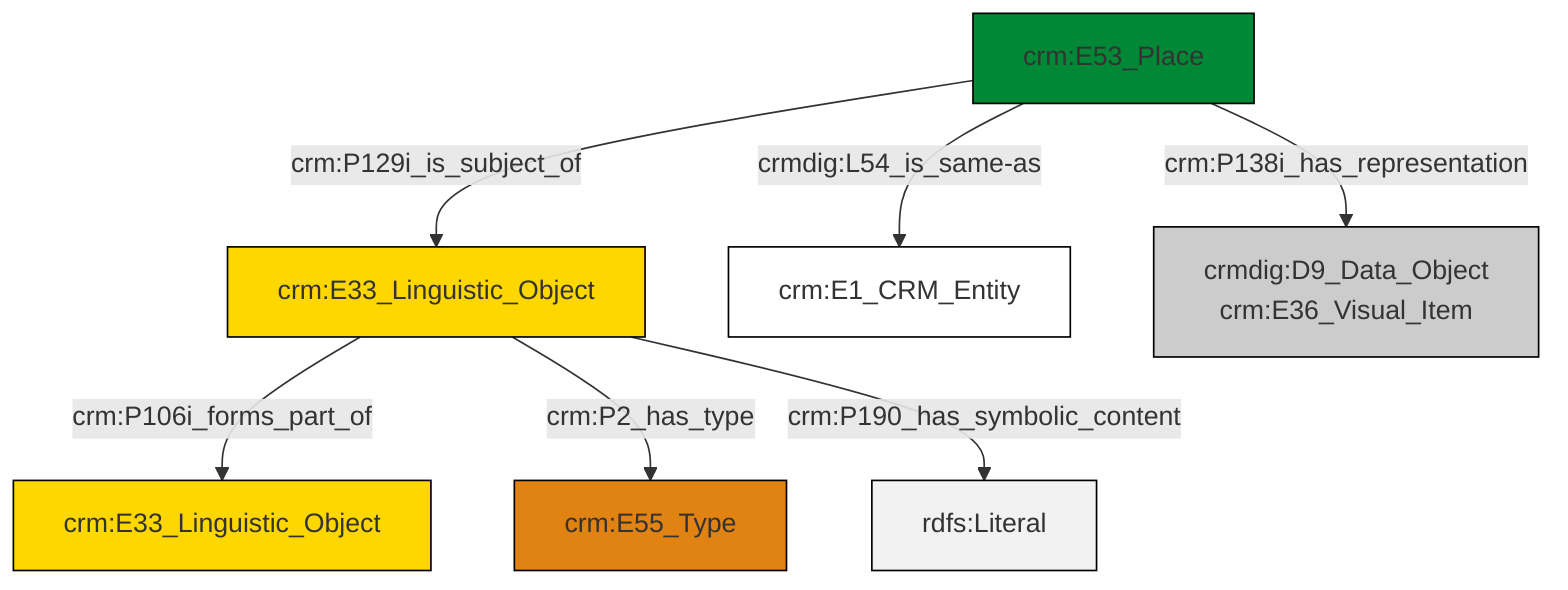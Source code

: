 graph TD
classDef Literal fill:#f2f2f2,stroke:#000000;
classDef CRM_Entity fill:#FFFFFF,stroke:#000000;
classDef Temporal_Entity fill:#00C9E6, stroke:#000000;
classDef Type fill:#E18312, stroke:#000000;
classDef Time-Span fill:#2C9C91, stroke:#000000;
classDef Appellation fill:#FFEB7F, stroke:#000000;
classDef Place fill:#008836, stroke:#000000;
classDef Persistent_Item fill:#B266B2, stroke:#000000;
classDef Conceptual_Object fill:#FFD700, stroke:#000000;
classDef Physical_Thing fill:#D2B48C, stroke:#000000;
classDef Actor fill:#f58aad, stroke:#000000;
classDef PC_Classes fill:#4ce600, stroke:#000000;
classDef Multi fill:#cccccc,stroke:#000000;

2["crm:E33_Linguistic_Object"]:::Conceptual_Object -->|crm:P106i_forms_part_of| 3["crm:E33_Linguistic_Object"]:::Conceptual_Object
2["crm:E33_Linguistic_Object"]:::Conceptual_Object -->|crm:P2_has_type| 0["crm:E55_Type"]:::Type
2["crm:E33_Linguistic_Object"]:::Conceptual_Object -->|crm:P190_has_symbolic_content| 10[rdfs:Literal]:::Literal
11["crm:E53_Place"]:::Place -->|crmdig:L54_is_same-as| 4["crm:E1_CRM_Entity"]:::CRM_Entity
11["crm:E53_Place"]:::Place -->|crm:P138i_has_representation| 8["crmdig:D9_Data_Object<br>crm:E36_Visual_Item"]:::Multi
11["crm:E53_Place"]:::Place -->|crm:P129i_is_subject_of| 2["crm:E33_Linguistic_Object"]:::Conceptual_Object